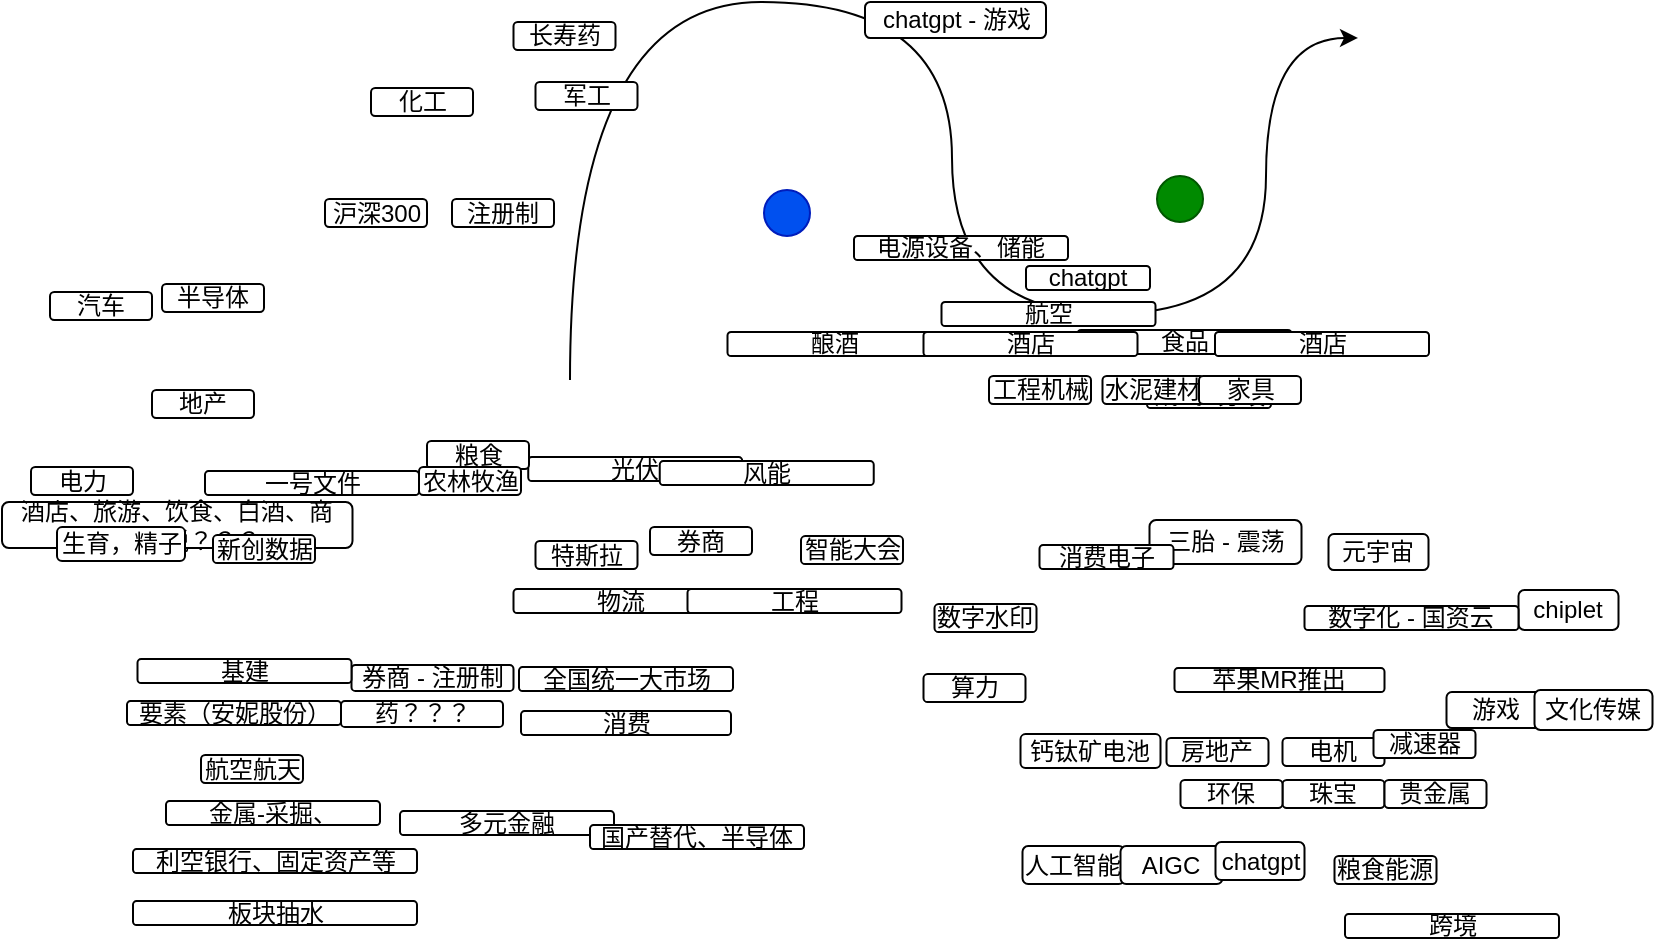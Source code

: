 <mxfile version="20.8.20" type="github">
  <diagram name="第 1 页" id="l9BL36nRIR9fdoTfFBKx">
    <mxGraphModel dx="1195" dy="668" grid="0" gridSize="10" guides="1" tooltips="1" connect="1" arrows="1" fold="1" page="1" pageScale="1" pageWidth="827" pageHeight="1169" math="0" shadow="0">
      <root>
        <mxCell id="0" />
        <mxCell id="1" parent="0" />
        <mxCell id="eTiPSNOPlnwjZyrrS0Vz-1" value="人工智能" style="rounded=1;whiteSpace=wrap;html=1;" parent="1" vertex="1">
          <mxGeometry x="520.25" y="809.03" width="51" height="19" as="geometry" />
        </mxCell>
        <mxCell id="eTiPSNOPlnwjZyrrS0Vz-2" value="成飞- 分歧" style="rounded=1;whiteSpace=wrap;html=1;" parent="1" vertex="1">
          <mxGeometry x="582.5" y="578" width="62" height="12" as="geometry" />
        </mxCell>
        <mxCell id="eTiPSNOPlnwjZyrrS0Vz-3" value="三胎 - 震荡" style="rounded=1;whiteSpace=wrap;html=1;" parent="1" vertex="1">
          <mxGeometry x="583.75" y="646" width="76" height="22" as="geometry" />
        </mxCell>
        <mxCell id="eTiPSNOPlnwjZyrrS0Vz-4" value="汽车" style="rounded=1;whiteSpace=wrap;html=1;" parent="1" vertex="1">
          <mxGeometry x="34" y="532" width="51" height="14" as="geometry" />
        </mxCell>
        <mxCell id="eTiPSNOPlnwjZyrrS0Vz-9" style="edgeStyle=orthogonalEdgeStyle;curved=1;rounded=0;orthogonalLoop=1;jettySize=auto;html=1;exitX=1;exitY=0.5;exitDx=0;exitDy=0;" parent="1" edge="1">
          <mxGeometry relative="1" as="geometry">
            <mxPoint x="294" y="575.97" as="sourcePoint" />
            <mxPoint x="688" y="404.97" as="targetPoint" />
            <Array as="points">
              <mxPoint x="294" y="386.97" />
              <mxPoint x="485" y="386.97" />
              <mxPoint x="485" y="542.97" />
              <mxPoint x="642" y="542.97" />
            </Array>
          </mxGeometry>
        </mxCell>
        <mxCell id="eTiPSNOPlnwjZyrrS0Vz-11" value="券商 - 注册制" style="rounded=1;whiteSpace=wrap;html=1;" parent="1" vertex="1">
          <mxGeometry x="184.75" y="718.53" width="81" height="13" as="geometry" />
        </mxCell>
        <mxCell id="eTiPSNOPlnwjZyrrS0Vz-12" value="金属-采掘、" style="rounded=1;whiteSpace=wrap;html=1;" parent="1" vertex="1">
          <mxGeometry x="92" y="786.53" width="107" height="12" as="geometry" />
        </mxCell>
        <mxCell id="eTiPSNOPlnwjZyrrS0Vz-13" value="chiplet" style="rounded=1;whiteSpace=wrap;html=1;" parent="1" vertex="1">
          <mxGeometry x="768.25" y="681.03" width="50" height="20" as="geometry" />
        </mxCell>
        <mxCell id="eTiPSNOPlnwjZyrrS0Vz-14" value="游戏" style="rounded=1;whiteSpace=wrap;html=1;" parent="1" vertex="1">
          <mxGeometry x="732.25" y="732.03" width="50" height="18" as="geometry" />
        </mxCell>
        <mxCell id="eTiPSNOPlnwjZyrrS0Vz-15" value="酒店、旅游、饮食、白酒、商场、免税？？？" style="rounded=1;whiteSpace=wrap;html=1;" parent="1" vertex="1">
          <mxGeometry x="10" y="637" width="175.25" height="23" as="geometry" />
        </mxCell>
        <mxCell id="eTiPSNOPlnwjZyrrS0Vz-16" value="要素（安妮股份）" style="rounded=1;whiteSpace=wrap;html=1;" parent="1" vertex="1">
          <mxGeometry x="72.5" y="736.53" width="107" height="12" as="geometry" />
        </mxCell>
        <mxCell id="eTiPSNOPlnwjZyrrS0Vz-17" value="全国统一大市场" style="rounded=1;whiteSpace=wrap;html=1;" parent="1" vertex="1">
          <mxGeometry x="268.5" y="719.53" width="107" height="12" as="geometry" />
        </mxCell>
        <mxCell id="eTiPSNOPlnwjZyrrS0Vz-18" value="多元金融" style="rounded=1;whiteSpace=wrap;html=1;" parent="1" vertex="1">
          <mxGeometry x="209" y="791.53" width="107" height="12" as="geometry" />
        </mxCell>
        <mxCell id="eTiPSNOPlnwjZyrrS0Vz-20" value="跨境" style="rounded=1;whiteSpace=wrap;html=1;" parent="1" vertex="1">
          <mxGeometry x="681.5" y="843.03" width="107" height="12" as="geometry" />
        </mxCell>
        <mxCell id="eTiPSNOPlnwjZyrrS0Vz-21" value="国产替代、半导体" style="rounded=1;whiteSpace=wrap;html=1;" parent="1" vertex="1">
          <mxGeometry x="304" y="798.53" width="107" height="12" as="geometry" />
        </mxCell>
        <mxCell id="eTiPSNOPlnwjZyrrS0Vz-22" value="数字化 - 国资云" style="rounded=1;whiteSpace=wrap;html=1;" parent="1" vertex="1">
          <mxGeometry x="661.25" y="689.03" width="107" height="12" as="geometry" />
        </mxCell>
        <mxCell id="eTiPSNOPlnwjZyrrS0Vz-23" value="基建" style="rounded=1;whiteSpace=wrap;html=1;" parent="1" vertex="1">
          <mxGeometry x="77.75" y="715.53" width="107" height="12" as="geometry" />
        </mxCell>
        <mxCell id="eTiPSNOPlnwjZyrrS0Vz-24" value="消费" style="rounded=1;whiteSpace=wrap;html=1;" parent="1" vertex="1">
          <mxGeometry x="269.5" y="741.53" width="105" height="12" as="geometry" />
        </mxCell>
        <mxCell id="eTiPSNOPlnwjZyrrS0Vz-25" value="利空银行、固定资产等" style="rounded=1;whiteSpace=wrap;html=1;" parent="1" vertex="1">
          <mxGeometry x="75.5" y="810.53" width="142" height="12" as="geometry" />
        </mxCell>
        <mxCell id="eTiPSNOPlnwjZyrrS0Vz-26" value="板块抽水" style="rounded=1;whiteSpace=wrap;html=1;" parent="1" vertex="1">
          <mxGeometry x="75.5" y="836.53" width="142" height="12" as="geometry" />
        </mxCell>
        <mxCell id="Pb9T2r3sPozMo4vFnGIx-1" value="元宇宙" style="rounded=1;whiteSpace=wrap;html=1;" parent="1" vertex="1">
          <mxGeometry x="673.25" y="653.03" width="50" height="18" as="geometry" />
        </mxCell>
        <mxCell id="Pb9T2r3sPozMo4vFnGIx-4" value="消费电子" style="rounded=1;whiteSpace=wrap;html=1;" parent="1" vertex="1">
          <mxGeometry x="528.75" y="658.53" width="67" height="12" as="geometry" />
        </mxCell>
        <mxCell id="Pb9T2r3sPozMo4vFnGIx-6" value="药？？？" style="rounded=1;whiteSpace=wrap;html=1;" parent="1" vertex="1">
          <mxGeometry x="179.5" y="736.53" width="81" height="13" as="geometry" />
        </mxCell>
        <mxCell id="Pb9T2r3sPozMo4vFnGIx-7" value="航空航天" style="rounded=1;whiteSpace=wrap;html=1;" parent="1" vertex="1">
          <mxGeometry x="109.5" y="763.53" width="51" height="14" as="geometry" />
        </mxCell>
        <mxCell id="Pb9T2r3sPozMo4vFnGIx-10" value="电源设备、储能" style="rounded=1;whiteSpace=wrap;html=1;" parent="1" vertex="1">
          <mxGeometry x="436" y="504" width="107" height="12" as="geometry" />
        </mxCell>
        <mxCell id="Pb9T2r3sPozMo4vFnGIx-12" value="军工" style="rounded=1;whiteSpace=wrap;html=1;" parent="1" vertex="1">
          <mxGeometry x="276.75" y="427" width="51" height="14" as="geometry" />
        </mxCell>
        <mxCell id="Pb9T2r3sPozMo4vFnGIx-13" value="粮食能源" style="rounded=1;whiteSpace=wrap;html=1;" parent="1" vertex="1">
          <mxGeometry x="676.25" y="814.03" width="51" height="14" as="geometry" />
        </mxCell>
        <mxCell id="Pb9T2r3sPozMo4vFnGIx-16" value="AIGC" style="rounded=1;whiteSpace=wrap;html=1;" parent="1" vertex="1">
          <mxGeometry x="569.25" y="809.03" width="51" height="19" as="geometry" />
        </mxCell>
        <mxCell id="Pb9T2r3sPozMo4vFnGIx-17" value="chatgpt" style="rounded=1;whiteSpace=wrap;html=1;" parent="1" vertex="1">
          <mxGeometry x="616.75" y="807.03" width="44.5" height="19" as="geometry" />
        </mxCell>
        <mxCell id="Pb9T2r3sPozMo4vFnGIx-20" value="房地产" style="rounded=1;whiteSpace=wrap;html=1;" parent="1" vertex="1">
          <mxGeometry x="592.25" y="755.03" width="51" height="14" as="geometry" />
        </mxCell>
        <mxCell id="Pb9T2r3sPozMo4vFnGIx-22" value="电机" style="rounded=1;whiteSpace=wrap;html=1;" parent="1" vertex="1">
          <mxGeometry x="650.25" y="755.03" width="51" height="14" as="geometry" />
        </mxCell>
        <mxCell id="Pb9T2r3sPozMo4vFnGIx-23" value="钙钛矿电池" style="rounded=1;whiteSpace=wrap;html=1;" parent="1" vertex="1">
          <mxGeometry x="519.25" y="753.06" width="70" height="17" as="geometry" />
        </mxCell>
        <mxCell id="Pb9T2r3sPozMo4vFnGIx-24" value="珠宝" style="rounded=1;whiteSpace=wrap;html=1;" parent="1" vertex="1">
          <mxGeometry x="650.25" y="776.03" width="51" height="14" as="geometry" />
        </mxCell>
        <mxCell id="Pb9T2r3sPozMo4vFnGIx-25" value="环保" style="rounded=1;whiteSpace=wrap;html=1;" parent="1" vertex="1">
          <mxGeometry x="599.25" y="776.03" width="51" height="14" as="geometry" />
        </mxCell>
        <mxCell id="Pb9T2r3sPozMo4vFnGIx-27" value="文化传媒" style="rounded=1;whiteSpace=wrap;html=1;" parent="1" vertex="1">
          <mxGeometry x="776.25" y="731.03" width="59" height="20" as="geometry" />
        </mxCell>
        <mxCell id="Pb9T2r3sPozMo4vFnGIx-31" value="减速器" style="rounded=1;whiteSpace=wrap;html=1;" parent="1" vertex="1">
          <mxGeometry x="695.75" y="751.03" width="51" height="14" as="geometry" />
        </mxCell>
        <mxCell id="Pb9T2r3sPozMo4vFnGIx-34" value="贵金属" style="rounded=1;whiteSpace=wrap;html=1;" parent="1" vertex="1">
          <mxGeometry x="701.25" y="776.03" width="51" height="14" as="geometry" />
        </mxCell>
        <mxCell id="Pb9T2r3sPozMo4vFnGIx-39" value="苹果MR推出" style="rounded=1;whiteSpace=wrap;html=1;" parent="1" vertex="1">
          <mxGeometry x="596.25" y="720.03" width="105" height="12" as="geometry" />
        </mxCell>
        <mxCell id="Pb9T2r3sPozMo4vFnGIx-42" value="光伏" style="rounded=1;whiteSpace=wrap;html=1;" parent="1" vertex="1">
          <mxGeometry x="273.12" y="614.53" width="107" height="12" as="geometry" />
        </mxCell>
        <mxCell id="Pb9T2r3sPozMo4vFnGIx-43" value="算力" style="rounded=1;whiteSpace=wrap;html=1;" parent="1" vertex="1">
          <mxGeometry x="470.75" y="723.06" width="51" height="14" as="geometry" />
        </mxCell>
        <mxCell id="Pb9T2r3sPozMo4vFnGIx-47" value="食品" style="rounded=1;whiteSpace=wrap;html=1;" parent="1" vertex="1">
          <mxGeometry x="547.75" y="551" width="107" height="12" as="geometry" />
        </mxCell>
        <mxCell id="Pb9T2r3sPozMo4vFnGIx-48" value="物流" style="rounded=1;whiteSpace=wrap;html=1;" parent="1" vertex="1">
          <mxGeometry x="265.75" y="680.56" width="107" height="12" as="geometry" />
        </mxCell>
        <mxCell id="Pb9T2r3sPozMo4vFnGIx-49" value="酿酒" style="rounded=1;whiteSpace=wrap;html=1;" parent="1" vertex="1">
          <mxGeometry x="372.75" y="552" width="107" height="12" as="geometry" />
        </mxCell>
        <mxCell id="Pb9T2r3sPozMo4vFnGIx-50" value="酒店" style="rounded=1;whiteSpace=wrap;html=1;" parent="1" vertex="1">
          <mxGeometry x="470.75" y="552" width="107" height="12" as="geometry" />
        </mxCell>
        <mxCell id="Pb9T2r3sPozMo4vFnGIx-51" value="半导体" style="rounded=1;whiteSpace=wrap;html=1;" parent="1" vertex="1">
          <mxGeometry x="90" y="528" width="51" height="14" as="geometry" />
        </mxCell>
        <mxCell id="Pb9T2r3sPozMo4vFnGIx-54" value="工程" style="rounded=1;whiteSpace=wrap;html=1;" parent="1" vertex="1">
          <mxGeometry x="352.75" y="680.56" width="107" height="12" as="geometry" />
        </mxCell>
        <mxCell id="Pb9T2r3sPozMo4vFnGIx-57" value="" style="ellipse;whiteSpace=wrap;html=1;aspect=fixed;strokeColor=#001DBC;fillColor=#0050ef;fontColor=#ffffff;" parent="1" vertex="1">
          <mxGeometry x="391" y="481" width="23" height="23" as="geometry" />
        </mxCell>
        <mxCell id="Pb9T2r3sPozMo4vFnGIx-58" value="" style="ellipse;whiteSpace=wrap;html=1;aspect=fixed;fillColor=#008a00;fontColor=#ffffff;strokeColor=#005700;" parent="1" vertex="1">
          <mxGeometry x="587.5" y="474" width="23" height="23" as="geometry" />
        </mxCell>
        <mxCell id="Pb9T2r3sPozMo4vFnGIx-59" value="特斯拉" style="rounded=1;whiteSpace=wrap;html=1;" parent="1" vertex="1">
          <mxGeometry x="276.75" y="656.53" width="51" height="14" as="geometry" />
        </mxCell>
        <mxCell id="W7TgPop1E-u5_zc8aSKb-1" value="券商" style="rounded=1;whiteSpace=wrap;html=1;" parent="1" vertex="1">
          <mxGeometry x="334" y="649.53" width="51" height="14" as="geometry" />
        </mxCell>
        <mxCell id="W7TgPop1E-u5_zc8aSKb-2" value="地产" style="rounded=1;whiteSpace=wrap;html=1;" parent="1" vertex="1">
          <mxGeometry x="85" y="581" width="51" height="14" as="geometry" />
        </mxCell>
        <mxCell id="W7TgPop1E-u5_zc8aSKb-4" value="新创数据" style="rounded=1;whiteSpace=wrap;html=1;" parent="1" vertex="1">
          <mxGeometry x="115.5" y="653.56" width="51" height="14" as="geometry" />
        </mxCell>
        <mxCell id="W7TgPop1E-u5_zc8aSKb-5" value="智能大会" style="rounded=1;whiteSpace=wrap;html=1;" parent="1" vertex="1">
          <mxGeometry x="409.5" y="654.06" width="51" height="14" as="geometry" />
        </mxCell>
        <mxCell id="W7TgPop1E-u5_zc8aSKb-6" value="粮食" style="rounded=1;whiteSpace=wrap;html=1;" parent="1" vertex="1">
          <mxGeometry x="222.5" y="606.53" width="51" height="14" as="geometry" />
        </mxCell>
        <mxCell id="W7TgPop1E-u5_zc8aSKb-9" value="电力" style="rounded=1;whiteSpace=wrap;html=1;" parent="1" vertex="1">
          <mxGeometry x="24.5" y="619.53" width="51" height="14" as="geometry" />
        </mxCell>
        <mxCell id="W7TgPop1E-u5_zc8aSKb-17" value="生育，精子" style="rounded=1;whiteSpace=wrap;html=1;" parent="1" vertex="1">
          <mxGeometry x="37.5" y="649.56" width="64" height="17" as="geometry" />
        </mxCell>
        <mxCell id="W7TgPop1E-u5_zc8aSKb-18" value="农林牧渔" style="rounded=1;whiteSpace=wrap;html=1;" parent="1" vertex="1">
          <mxGeometry x="218.5" y="619.53" width="51" height="14" as="geometry" />
        </mxCell>
        <mxCell id="W7TgPop1E-u5_zc8aSKb-19" value="数字水印" style="rounded=1;whiteSpace=wrap;html=1;" parent="1" vertex="1">
          <mxGeometry x="476.25" y="688.06" width="51" height="14" as="geometry" />
        </mxCell>
        <mxCell id="W7TgPop1E-u5_zc8aSKb-21" value="chatgpt" style="rounded=1;whiteSpace=wrap;html=1;" parent="1" vertex="1">
          <mxGeometry x="522" y="519" width="62" height="12" as="geometry" />
        </mxCell>
        <mxCell id="W7TgPop1E-u5_zc8aSKb-23" value="工程机械" style="rounded=1;whiteSpace=wrap;html=1;" parent="1" vertex="1">
          <mxGeometry x="503.5" y="574" width="51" height="14" as="geometry" />
        </mxCell>
        <mxCell id="W7TgPop1E-u5_zc8aSKb-25" value="酒店" style="rounded=1;whiteSpace=wrap;html=1;" parent="1" vertex="1">
          <mxGeometry x="616.5" y="552" width="107" height="12" as="geometry" />
        </mxCell>
        <mxCell id="W7TgPop1E-u5_zc8aSKb-26" value="水泥建材" style="rounded=1;whiteSpace=wrap;html=1;" parent="1" vertex="1">
          <mxGeometry x="560.25" y="574" width="51" height="14" as="geometry" />
        </mxCell>
        <mxCell id="W7TgPop1E-u5_zc8aSKb-27" value="航空" style="rounded=1;whiteSpace=wrap;html=1;" parent="1" vertex="1">
          <mxGeometry x="479.75" y="537" width="107" height="12" as="geometry" />
        </mxCell>
        <mxCell id="W7TgPop1E-u5_zc8aSKb-28" value="风能" style="rounded=1;whiteSpace=wrap;html=1;" parent="1" vertex="1">
          <mxGeometry x="338.87" y="616.53" width="107" height="12" as="geometry" />
        </mxCell>
        <mxCell id="W7TgPop1E-u5_zc8aSKb-29" value="一号文件" style="rounded=1;whiteSpace=wrap;html=1;" parent="1" vertex="1">
          <mxGeometry x="111.5" y="621.53" width="107" height="12" as="geometry" />
        </mxCell>
        <mxCell id="W7TgPop1E-u5_zc8aSKb-31" value="家具" style="rounded=1;whiteSpace=wrap;html=1;" parent="1" vertex="1">
          <mxGeometry x="608.5" y="574" width="51" height="14" as="geometry" />
        </mxCell>
        <mxCell id="X53w33sc3V4zeKCaR0tN-1" value="长寿药" style="rounded=1;whiteSpace=wrap;html=1;" parent="1" vertex="1">
          <mxGeometry x="265.75" y="397" width="51" height="14" as="geometry" />
        </mxCell>
        <mxCell id="X53w33sc3V4zeKCaR0tN-2" value="化工" style="rounded=1;whiteSpace=wrap;html=1;" parent="1" vertex="1">
          <mxGeometry x="194.5" y="430" width="51" height="14" as="geometry" />
        </mxCell>
        <mxCell id="X53w33sc3V4zeKCaR0tN-3" value="注册制" style="rounded=1;whiteSpace=wrap;html=1;" parent="1" vertex="1">
          <mxGeometry x="235" y="485.5" width="51" height="14" as="geometry" />
        </mxCell>
        <mxCell id="X53w33sc3V4zeKCaR0tN-4" value="沪深300" style="rounded=1;whiteSpace=wrap;html=1;" parent="1" vertex="1">
          <mxGeometry x="171.5" y="485.5" width="51" height="14" as="geometry" />
        </mxCell>
        <mxCell id="Fk_1KRSkSrLoz5rc4heW-2" value="chatgpt - 游戏" style="rounded=1;whiteSpace=wrap;html=1;" vertex="1" parent="1">
          <mxGeometry x="441.5" y="387" width="90.5" height="18" as="geometry" />
        </mxCell>
      </root>
    </mxGraphModel>
  </diagram>
</mxfile>
